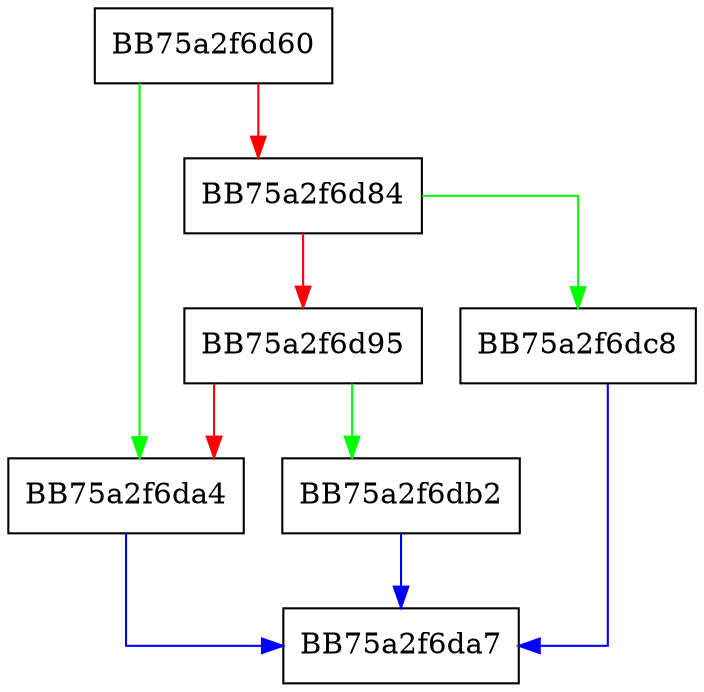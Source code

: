 digraph pcodevirrec_cmp {
  node [shape="box"];
  graph [splines=ortho];
  BB75a2f6d60 -> BB75a2f6da4 [color="green"];
  BB75a2f6d60 -> BB75a2f6d84 [color="red"];
  BB75a2f6d84 -> BB75a2f6dc8 [color="green"];
  BB75a2f6d84 -> BB75a2f6d95 [color="red"];
  BB75a2f6d95 -> BB75a2f6db2 [color="green"];
  BB75a2f6d95 -> BB75a2f6da4 [color="red"];
  BB75a2f6da4 -> BB75a2f6da7 [color="blue"];
  BB75a2f6db2 -> BB75a2f6da7 [color="blue"];
  BB75a2f6dc8 -> BB75a2f6da7 [color="blue"];
}